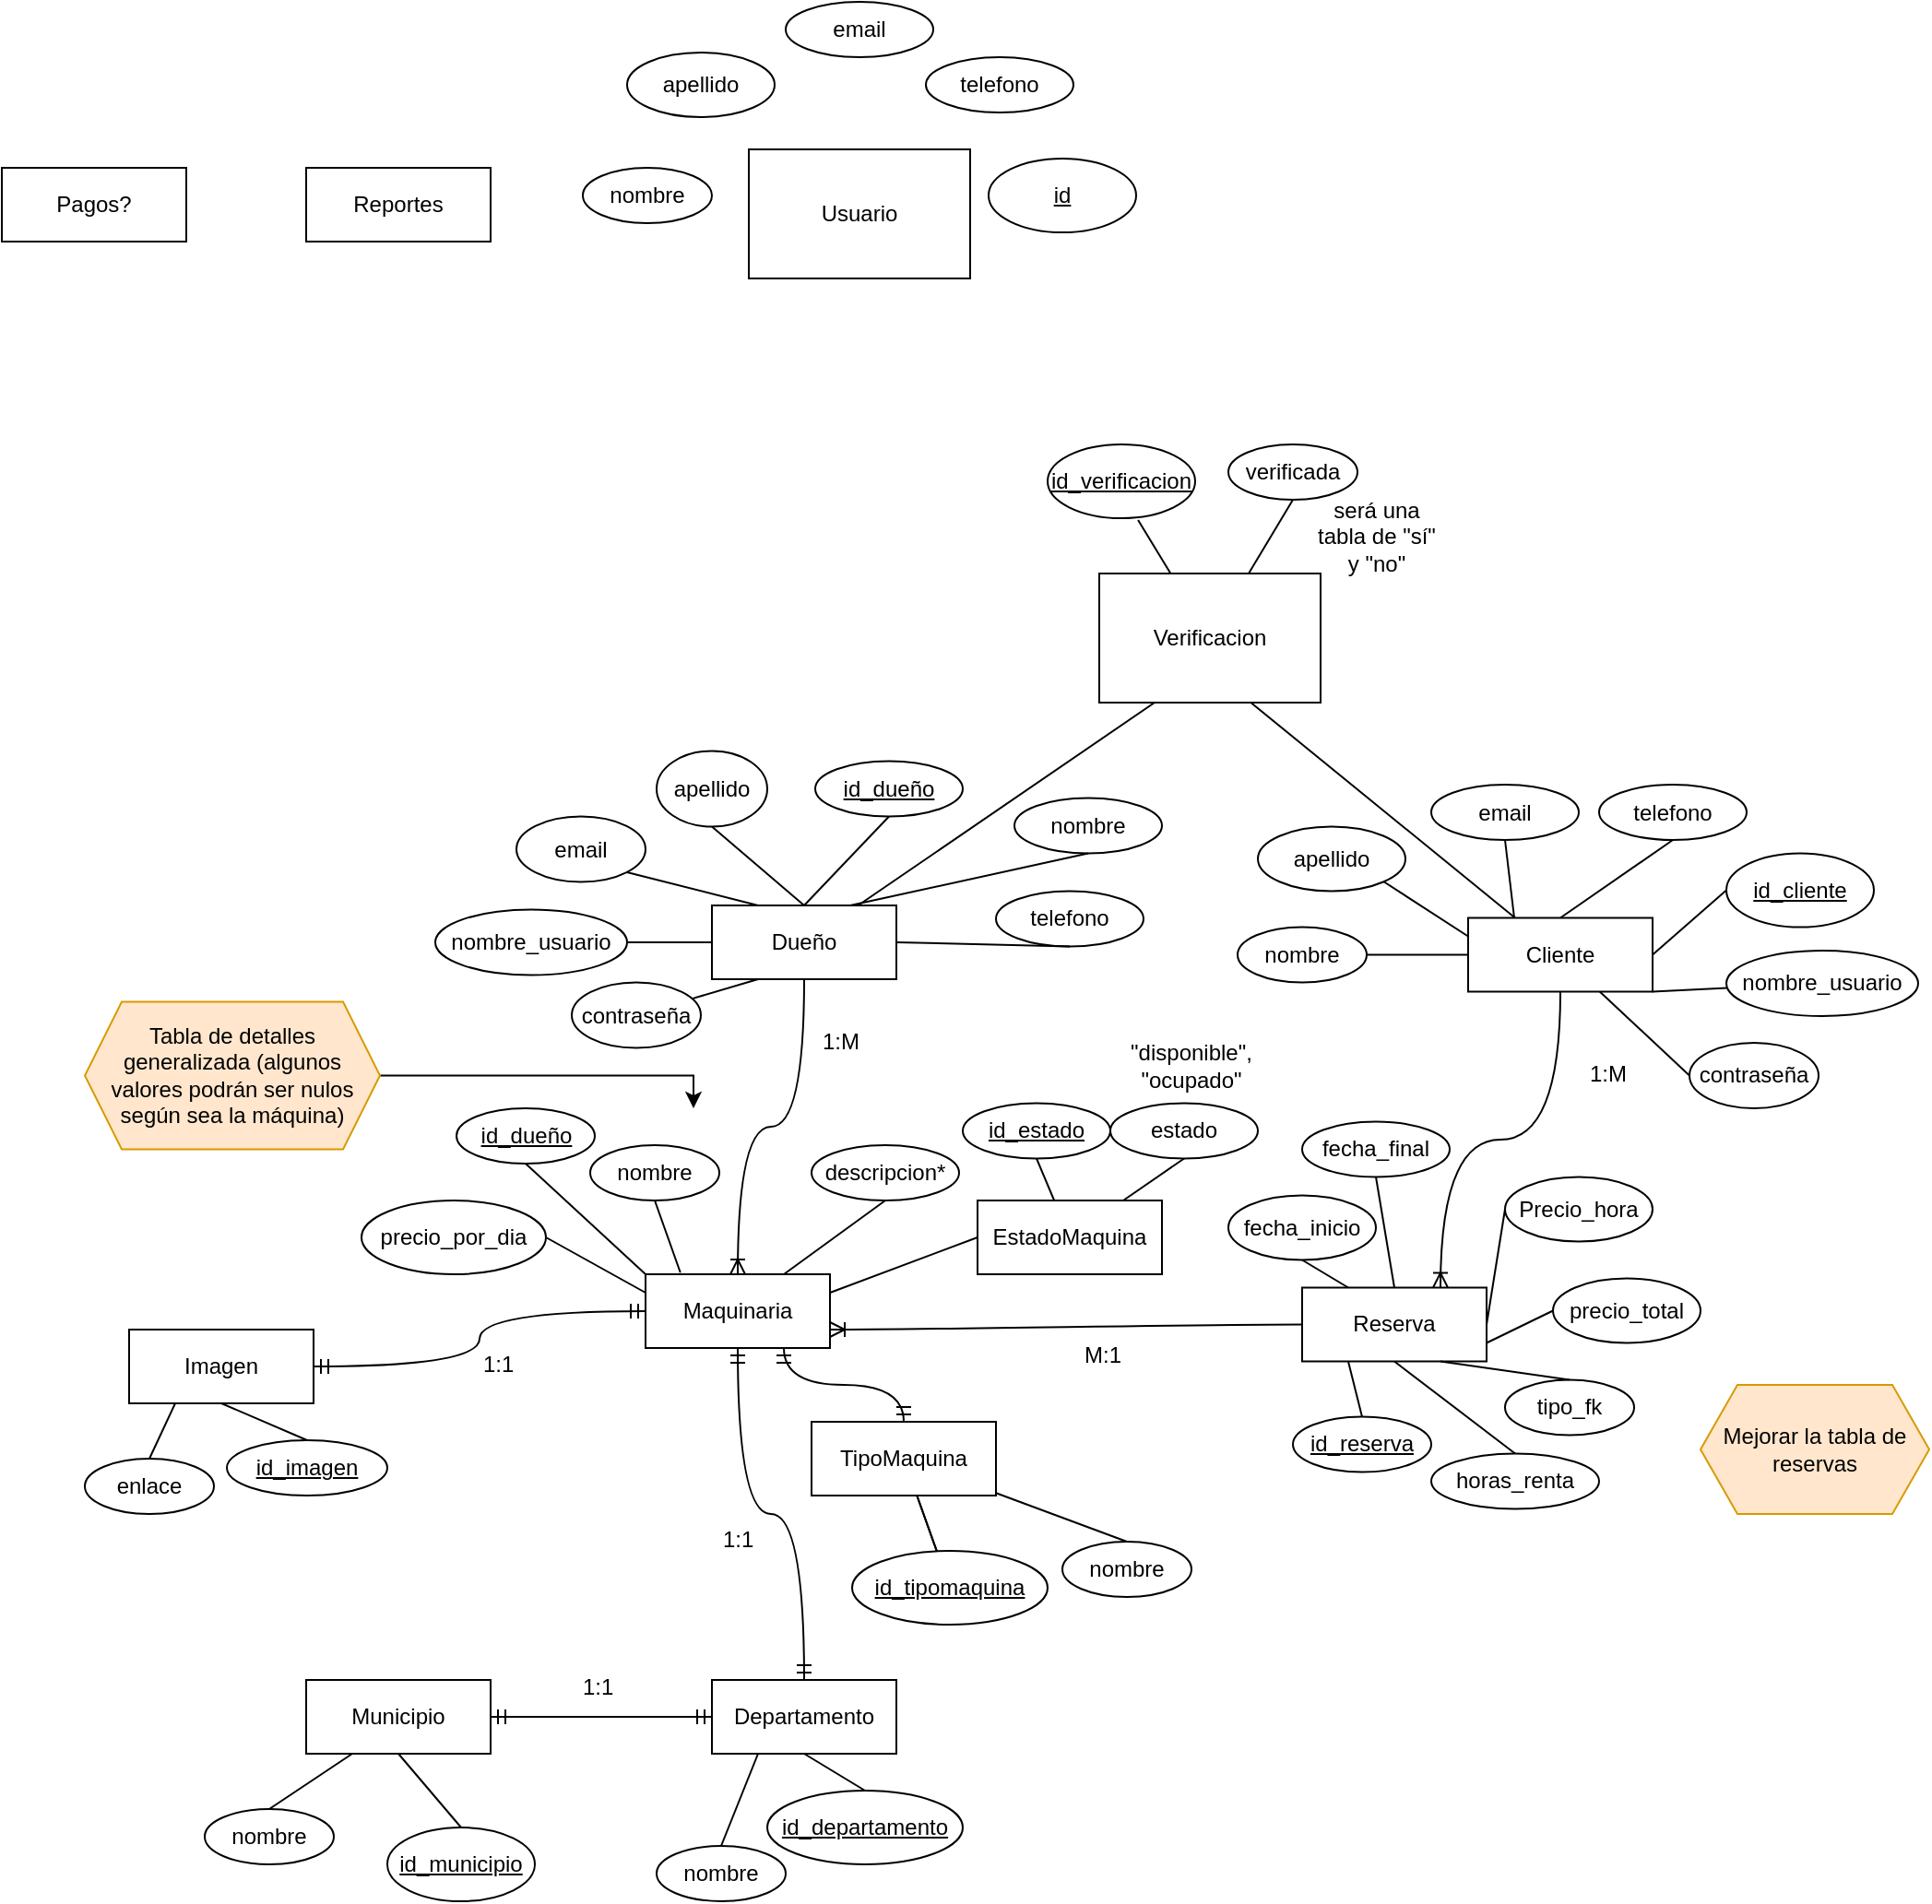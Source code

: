 <mxfile version="14.5.1" type="device"><diagram id="TLY-xDDZNkO-A6Siz6w1" name="Page-1"><mxGraphModel dx="1679" dy="494" grid="1" gridSize="10" guides="1" tooltips="1" connect="1" arrows="1" fold="1" page="1" pageScale="1" pageWidth="827" pageHeight="1169" math="0" shadow="0"><root><mxCell id="0"/><mxCell id="1" parent="0"/><mxCell id="M6eeMLRFJ5mgopdlbztT-14" style="edgeStyle=none;rounded=0;orthogonalLoop=1;jettySize=auto;html=1;entryX=0.25;entryY=1;entryDx=0;entryDy=0;endArrow=none;endFill=0;" edge="1" parent="1" source="Wxj4HSL2rBigDeLne3rB-1" target="M6eeMLRFJ5mgopdlbztT-13"><mxGeometry relative="1" as="geometry"/></mxCell><mxCell id="M6eeMLRFJ5mgopdlbztT-23" style="edgeStyle=none;rounded=0;orthogonalLoop=1;jettySize=auto;html=1;entryX=1;entryY=0.5;entryDx=0;entryDy=0;endArrow=none;endFill=0;" edge="1" parent="1" source="Wxj4HSL2rBigDeLne3rB-1" target="M6eeMLRFJ5mgopdlbztT-21"><mxGeometry relative="1" as="geometry"/></mxCell><mxCell id="Wxj4HSL2rBigDeLne3rB-1" value="Dueño" style="whiteSpace=wrap;html=1;align=center;" parent="1" vertex="1"><mxGeometry x="-120" y="590" width="100" height="40" as="geometry"/></mxCell><mxCell id="M6eeMLRFJ5mgopdlbztT-15" style="edgeStyle=none;rounded=0;orthogonalLoop=1;jettySize=auto;html=1;entryX=0.675;entryY=0.986;entryDx=0;entryDy=0;entryPerimeter=0;endArrow=none;endFill=0;" edge="1" parent="1" source="Wxj4HSL2rBigDeLne3rB-2" target="M6eeMLRFJ5mgopdlbztT-13"><mxGeometry relative="1" as="geometry"/></mxCell><mxCell id="M6eeMLRFJ5mgopdlbztT-28" style="edgeStyle=none;rounded=0;orthogonalLoop=1;jettySize=auto;html=1;entryX=0;entryY=0.5;entryDx=0;entryDy=0;endArrow=none;endFill=0;" edge="1" parent="1" source="Wxj4HSL2rBigDeLne3rB-2" target="M6eeMLRFJ5mgopdlbztT-26"><mxGeometry relative="1" as="geometry"/></mxCell><mxCell id="Wxj4HSL2rBigDeLne3rB-2" value="Cliente" style="whiteSpace=wrap;html=1;align=center;" parent="1" vertex="1"><mxGeometry x="290" y="596.75" width="100" height="40" as="geometry"/></mxCell><mxCell id="Wxj4HSL2rBigDeLne3rB-3" value="Maquinaria" style="whiteSpace=wrap;html=1;align=center;" parent="1" vertex="1"><mxGeometry x="-156" y="790" width="100" height="40" as="geometry"/></mxCell><mxCell id="Wxj4HSL2rBigDeLne3rB-4" value="Municipio" style="whiteSpace=wrap;html=1;align=center;" parent="1" vertex="1"><mxGeometry x="-340" y="1010" width="100" height="40" as="geometry"/></mxCell><mxCell id="Wxj4HSL2rBigDeLne3rB-5" value="Imagen" style="whiteSpace=wrap;html=1;align=center;" parent="1" vertex="1"><mxGeometry x="-436" y="820" width="100" height="40" as="geometry"/></mxCell><mxCell id="Wxj4HSL2rBigDeLne3rB-7" value="Reserva" style="whiteSpace=wrap;html=1;align=center;" parent="1" vertex="1"><mxGeometry x="200" y="797.25" width="100" height="40" as="geometry"/></mxCell><mxCell id="Wxj4HSL2rBigDeLne3rB-8" value="Reportes" style="whiteSpace=wrap;html=1;align=center;" parent="1" vertex="1"><mxGeometry x="-340" y="190" width="100" height="40" as="geometry"/></mxCell><mxCell id="Wxj4HSL2rBigDeLne3rB-10" value="id_dueño" style="ellipse;whiteSpace=wrap;html=1;align=center;fontStyle=4;" parent="1" vertex="1"><mxGeometry x="-64" y="511.75" width="80" height="30" as="geometry"/></mxCell><mxCell id="Wxj4HSL2rBigDeLne3rB-11" value="nombre" style="ellipse;whiteSpace=wrap;html=1;align=center;" parent="1" vertex="1"><mxGeometry x="44" y="531.75" width="80" height="30" as="geometry"/></mxCell><mxCell id="Wxj4HSL2rBigDeLne3rB-12" value="apellido" style="ellipse;whiteSpace=wrap;html=1;align=center;" parent="1" vertex="1"><mxGeometry x="-150" y="506.25" width="60" height="41" as="geometry"/></mxCell><mxCell id="Wxj4HSL2rBigDeLne3rB-13" value="email" style="ellipse;whiteSpace=wrap;html=1;align=center;" parent="1" vertex="1"><mxGeometry x="-226" y="541.75" width="70" height="35.5" as="geometry"/></mxCell><mxCell id="Wxj4HSL2rBigDeLne3rB-15" value="telefono" style="ellipse;whiteSpace=wrap;html=1;align=center;" parent="1" vertex="1"><mxGeometry x="34" y="582.25" width="80" height="30" as="geometry"/></mxCell><mxCell id="Wxj4HSL2rBigDeLne3rB-16" value="id_cliente" style="ellipse;whiteSpace=wrap;html=1;align=center;fontStyle=4;" parent="1" vertex="1"><mxGeometry x="430" y="561.75" width="80" height="40" as="geometry"/></mxCell><mxCell id="Wxj4HSL2rBigDeLne3rB-17" value="nombre" style="ellipse;whiteSpace=wrap;html=1;align=center;" parent="1" vertex="1"><mxGeometry x="165" y="601.75" width="70" height="30" as="geometry"/></mxCell><mxCell id="Wxj4HSL2rBigDeLne3rB-18" value="apellido" style="ellipse;whiteSpace=wrap;html=1;align=center;" parent="1" vertex="1"><mxGeometry x="176" y="547.25" width="80" height="35" as="geometry"/></mxCell><mxCell id="Wxj4HSL2rBigDeLne3rB-19" value="email" style="ellipse;whiteSpace=wrap;html=1;align=center;" parent="1" vertex="1"><mxGeometry x="270" y="524.5" width="80" height="30" as="geometry"/></mxCell><mxCell id="Wxj4HSL2rBigDeLne3rB-20" value="telefono" style="ellipse;whiteSpace=wrap;html=1;align=center;" parent="1" vertex="1"><mxGeometry x="361" y="524.5" width="80" height="30" as="geometry"/></mxCell><mxCell id="Wxj4HSL2rBigDeLne3rB-21" value="nombre" style="ellipse;whiteSpace=wrap;html=1;align=center;" parent="1" vertex="1"><mxGeometry x="-186" y="720" width="70" height="30" as="geometry"/></mxCell><mxCell id="Wxj4HSL2rBigDeLne3rB-22" value="Usuario" style="whiteSpace=wrap;html=1;align=center;" parent="1" vertex="1"><mxGeometry x="-100" y="180" width="120" height="70" as="geometry"/></mxCell><mxCell id="Wxj4HSL2rBigDeLne3rB-28" value="id_dueño" style="ellipse;whiteSpace=wrap;html=1;align=center;fontStyle=4;" parent="1" vertex="1"><mxGeometry x="-258.5" y="700" width="75" height="30" as="geometry"/></mxCell><mxCell id="Wxj4HSL2rBigDeLne3rB-29" value="nombre" style="ellipse;whiteSpace=wrap;html=1;align=center;" parent="1" vertex="1"><mxGeometry x="-190" y="190" width="70" height="30" as="geometry"/></mxCell><mxCell id="Wxj4HSL2rBigDeLne3rB-30" value="apellido" style="ellipse;whiteSpace=wrap;html=1;align=center;" parent="1" vertex="1"><mxGeometry x="-166" y="127.5" width="80" height="35" as="geometry"/></mxCell><mxCell id="Wxj4HSL2rBigDeLne3rB-31" value="email" style="ellipse;whiteSpace=wrap;html=1;align=center;" parent="1" vertex="1"><mxGeometry x="-80" y="100" width="80" height="30" as="geometry"/></mxCell><mxCell id="Wxj4HSL2rBigDeLne3rB-32" value="telefono" style="ellipse;whiteSpace=wrap;html=1;align=center;" parent="1" vertex="1"><mxGeometry x="-4" y="130" width="80" height="30" as="geometry"/></mxCell><mxCell id="Wxj4HSL2rBigDeLne3rB-33" value="id" style="ellipse;whiteSpace=wrap;html=1;align=center;fontStyle=4;" parent="1" vertex="1"><mxGeometry x="30" y="185" width="80" height="40" as="geometry"/></mxCell><mxCell id="Wxj4HSL2rBigDeLne3rB-35" value="precio_por_dia" style="ellipse;whiteSpace=wrap;html=1;align=center;" parent="1" vertex="1"><mxGeometry x="-310" y="750" width="100" height="40" as="geometry"/></mxCell><mxCell id="Wxj4HSL2rBigDeLne3rB-36" value="descripcion*" style="ellipse;whiteSpace=wrap;html=1;align=center;" parent="1" vertex="1"><mxGeometry x="-66" y="720" width="80" height="30" as="geometry"/></mxCell><mxCell id="Wxj4HSL2rBigDeLne3rB-39" value="nombre" style="ellipse;whiteSpace=wrap;html=1;align=center;" parent="1" vertex="1"><mxGeometry x="-395" y="1080" width="70" height="30" as="geometry"/></mxCell><mxCell id="Wxj4HSL2rBigDeLne3rB-40" value="id_municipio" style="ellipse;whiteSpace=wrap;html=1;align=center;fontStyle=4;" parent="1" vertex="1"><mxGeometry x="-296" y="1090" width="80" height="40" as="geometry"/></mxCell><mxCell id="Wxj4HSL2rBigDeLne3rB-41" value="Departamento" style="whiteSpace=wrap;html=1;align=center;" parent="1" vertex="1"><mxGeometry x="-120" y="1010" width="100" height="40" as="geometry"/></mxCell><mxCell id="Wxj4HSL2rBigDeLne3rB-42" value="nombre" style="ellipse;whiteSpace=wrap;html=1;align=center;" parent="1" vertex="1"><mxGeometry x="-150" y="1100" width="70" height="30" as="geometry"/></mxCell><mxCell id="Wxj4HSL2rBigDeLne3rB-43" value="id_departamento" style="ellipse;whiteSpace=wrap;html=1;align=center;fontStyle=4;" parent="1" vertex="1"><mxGeometry x="-90" y="1070" width="106" height="40" as="geometry"/></mxCell><mxCell id="Wxj4HSL2rBigDeLne3rB-44" value="horas_renta" style="ellipse;whiteSpace=wrap;html=1;align=center;" parent="1" vertex="1"><mxGeometry x="270" y="887.25" width="91" height="30" as="geometry"/></mxCell><mxCell id="Wxj4HSL2rBigDeLne3rB-45" value="id_reserva" style="ellipse;whiteSpace=wrap;html=1;align=center;fontStyle=4;" parent="1" vertex="1"><mxGeometry x="195" y="867.25" width="75" height="30" as="geometry"/></mxCell><mxCell id="Wxj4HSL2rBigDeLne3rB-46" value="fecha_inicio" style="ellipse;whiteSpace=wrap;html=1;align=center;" parent="1" vertex="1"><mxGeometry x="160" y="747.25" width="80" height="35" as="geometry"/></mxCell><mxCell id="Wxj4HSL2rBigDeLne3rB-47" value="fecha_final" style="ellipse;whiteSpace=wrap;html=1;align=center;" parent="1" vertex="1"><mxGeometry x="200" y="707.25" width="80" height="30" as="geometry"/></mxCell><mxCell id="Wxj4HSL2rBigDeLne3rB-48" value="Precio_hora" style="ellipse;whiteSpace=wrap;html=1;align=center;" parent="1" vertex="1"><mxGeometry x="310" y="737.25" width="80" height="35" as="geometry"/></mxCell><mxCell id="Wxj4HSL2rBigDeLne3rB-49" value="tipo_fk" style="ellipse;whiteSpace=wrap;html=1;align=center;" parent="1" vertex="1"><mxGeometry x="310" y="847.25" width="70" height="30" as="geometry"/></mxCell><mxCell id="Wxj4HSL2rBigDeLne3rB-50" style="edgeStyle=orthogonalEdgeStyle;rounded=0;orthogonalLoop=1;jettySize=auto;html=1;exitX=0.5;exitY=1;exitDx=0;exitDy=0;" parent="1" source="Wxj4HSL2rBigDeLne3rB-48" target="Wxj4HSL2rBigDeLne3rB-48" edge="1"><mxGeometry relative="1" as="geometry"/></mxCell><mxCell id="Wxj4HSL2rBigDeLne3rB-51" value="precio_total" style="ellipse;whiteSpace=wrap;html=1;align=center;" parent="1" vertex="1"><mxGeometry x="336" y="792.25" width="80" height="35" as="geometry"/></mxCell><mxCell id="Wxj4HSL2rBigDeLne3rB-52" value="enlace" style="ellipse;whiteSpace=wrap;html=1;align=center;" parent="1" vertex="1"><mxGeometry x="-460" y="890" width="70" height="30" as="geometry"/></mxCell><mxCell id="Wxj4HSL2rBigDeLne3rB-53" value="id_imagen" style="ellipse;whiteSpace=wrap;html=1;align=center;fontStyle=4;" parent="1" vertex="1"><mxGeometry x="-383" y="880" width="87" height="30" as="geometry"/></mxCell><mxCell id="Wxj4HSL2rBigDeLne3rB-56" value="" style="endArrow=none;html=1;rounded=0;exitX=0.5;exitY=1;exitDx=0;exitDy=0;entryX=0.5;entryY=0;entryDx=0;entryDy=0;" parent="1" source="Wxj4HSL2rBigDeLne3rB-10" target="Wxj4HSL2rBigDeLne3rB-1" edge="1"><mxGeometry relative="1" as="geometry"><mxPoint x="-170" y="680" as="sourcePoint"/><mxPoint x="-10" y="680" as="targetPoint"/></mxGeometry></mxCell><mxCell id="Wxj4HSL2rBigDeLne3rB-57" value="" style="endArrow=none;html=1;rounded=0;exitX=0.5;exitY=1;exitDx=0;exitDy=0;entryX=0.75;entryY=0;entryDx=0;entryDy=0;" parent="1" source="Wxj4HSL2rBigDeLne3rB-11" target="Wxj4HSL2rBigDeLne3rB-1" edge="1"><mxGeometry relative="1" as="geometry"><mxPoint x="-170" y="630" as="sourcePoint"/><mxPoint x="-120" y="595" as="targetPoint"/></mxGeometry></mxCell><mxCell id="Wxj4HSL2rBigDeLne3rB-58" value="" style="endArrow=none;html=1;rounded=0;exitX=0.5;exitY=1;exitDx=0;exitDy=0;entryX=0.5;entryY=0;entryDx=0;entryDy=0;" parent="1" source="Wxj4HSL2rBigDeLne3rB-12" target="Wxj4HSL2rBigDeLne3rB-1" edge="1"><mxGeometry relative="1" as="geometry"><mxPoint x="-171.187" y="624.595" as="sourcePoint"/><mxPoint x="-110" y="620" as="targetPoint"/></mxGeometry></mxCell><mxCell id="Wxj4HSL2rBigDeLne3rB-59" value="" style="endArrow=none;html=1;rounded=0;exitX=1;exitY=1;exitDx=0;exitDy=0;entryX=0.25;entryY=0;entryDx=0;entryDy=0;" parent="1" source="Wxj4HSL2rBigDeLne3rB-13" target="Wxj4HSL2rBigDeLne3rB-1" edge="1"><mxGeometry relative="1" as="geometry"><mxPoint x="-125.0" y="553.63" as="sourcePoint"/><mxPoint x="-75" y="571.38" as="targetPoint"/></mxGeometry></mxCell><mxCell id="Wxj4HSL2rBigDeLne3rB-60" value="" style="endArrow=none;html=1;rounded=0;exitX=0.5;exitY=1;exitDx=0;exitDy=0;entryX=1;entryY=0.5;entryDx=0;entryDy=0;" parent="1" source="Wxj4HSL2rBigDeLne3rB-15" target="Wxj4HSL2rBigDeLne3rB-1" edge="1"><mxGeometry relative="1" as="geometry"><mxPoint x="-74.997" y="549.503" as="sourcePoint"/><mxPoint x="-30.32" y="585" as="targetPoint"/></mxGeometry></mxCell><mxCell id="Wxj4HSL2rBigDeLne3rB-61" value="" style="endArrow=none;html=1;rounded=0;exitX=0;exitY=0;exitDx=0;exitDy=0;entryX=0.5;entryY=1;entryDx=0;entryDy=0;" parent="1" source="Wxj4HSL2rBigDeLne3rB-3" target="Wxj4HSL2rBigDeLne3rB-28" edge="1"><mxGeometry relative="1" as="geometry"><mxPoint x="-156" y="680" as="sourcePoint"/><mxPoint x="-106" y="635" as="targetPoint"/></mxGeometry></mxCell><mxCell id="Wxj4HSL2rBigDeLne3rB-62" value="" style="endArrow=none;html=1;rounded=0;entryX=0.5;entryY=1;entryDx=0;entryDy=0;exitX=0.189;exitY=-0.022;exitDx=0;exitDy=0;exitPerimeter=0;" parent="1" source="Wxj4HSL2rBigDeLne3rB-3" target="Wxj4HSL2rBigDeLne3rB-21" edge="1"><mxGeometry relative="1" as="geometry"><mxPoint x="-146" y="820" as="sourcePoint"/><mxPoint x="-198.5" y="815" as="targetPoint"/></mxGeometry></mxCell><mxCell id="Wxj4HSL2rBigDeLne3rB-63" value="" style="endArrow=none;html=1;rounded=0;entryX=1;entryY=0.5;entryDx=0;entryDy=0;exitX=0;exitY=0.25;exitDx=0;exitDy=0;" parent="1" source="Wxj4HSL2rBigDeLne3rB-3" target="Wxj4HSL2rBigDeLne3rB-35" edge="1"><mxGeometry relative="1" as="geometry"><mxPoint x="-121" y="785" as="sourcePoint"/><mxPoint x="-150.984" y="770.491" as="targetPoint"/></mxGeometry></mxCell><mxCell id="Wxj4HSL2rBigDeLne3rB-64" value="" style="endArrow=none;html=1;rounded=0;entryX=0.5;entryY=1;entryDx=0;entryDy=0;exitX=0.75;exitY=0;exitDx=0;exitDy=0;" parent="1" source="Wxj4HSL2rBigDeLne3rB-3" target="Wxj4HSL2rBigDeLne3rB-36" edge="1"><mxGeometry relative="1" as="geometry"><mxPoint x="-121" y="800" as="sourcePoint"/><mxPoint x="-111" y="755" as="targetPoint"/></mxGeometry></mxCell><mxCell id="Wxj4HSL2rBigDeLne3rB-65" value="" style="endArrow=none;html=1;rounded=0;entryX=0;entryY=0.5;entryDx=0;entryDy=0;exitX=1;exitY=0.25;exitDx=0;exitDy=0;" parent="1" source="Wxj4HSL2rBigDeLne3rB-3" target="M6eeMLRFJ5mgopdlbztT-29" edge="1"><mxGeometry relative="1" as="geometry"><mxPoint x="-121" y="800" as="sourcePoint"/><mxPoint x="-15.749" y="780.607" as="targetPoint"/></mxGeometry></mxCell><mxCell id="Wxj4HSL2rBigDeLne3rB-68" value="" style="edgeStyle=orthogonalEdgeStyle;fontSize=12;html=1;endArrow=ERoneToMany;rounded=0;exitX=0.5;exitY=1;exitDx=0;exitDy=0;curved=1;entryX=0.5;entryY=0;entryDx=0;entryDy=0;" parent="1" source="Wxj4HSL2rBigDeLne3rB-1" target="Wxj4HSL2rBigDeLne3rB-3" edge="1"><mxGeometry width="100" height="100" relative="1" as="geometry"><mxPoint x="-40" y="760" as="sourcePoint"/><mxPoint x="60" y="660" as="targetPoint"/></mxGeometry></mxCell><mxCell id="Wxj4HSL2rBigDeLne3rB-69" value="" style="endArrow=none;html=1;rounded=0;exitX=1;exitY=0.5;exitDx=0;exitDy=0;entryX=0;entryY=0.5;entryDx=0;entryDy=0;" parent="1" source="Wxj4HSL2rBigDeLne3rB-2" target="Wxj4HSL2rBigDeLne3rB-16" edge="1"><mxGeometry relative="1" as="geometry"><mxPoint x="406" y="677.25" as="sourcePoint"/><mxPoint x="456" y="632.25" as="targetPoint"/></mxGeometry></mxCell><mxCell id="Wxj4HSL2rBigDeLne3rB-70" value="" style="endArrow=none;html=1;rounded=0;exitX=1;exitY=0.5;exitDx=0;exitDy=0;entryX=0;entryY=0.5;entryDx=0;entryDy=0;" parent="1" source="Wxj4HSL2rBigDeLne3rB-17" target="Wxj4HSL2rBigDeLne3rB-2" edge="1"><mxGeometry relative="1" as="geometry"><mxPoint x="130" y="556.75" as="sourcePoint"/><mxPoint x="180" y="511.75" as="targetPoint"/></mxGeometry></mxCell><mxCell id="Wxj4HSL2rBigDeLne3rB-71" value="" style="endArrow=none;html=1;rounded=0;exitX=1;exitY=1;exitDx=0;exitDy=0;entryX=0;entryY=0.25;entryDx=0;entryDy=0;" parent="1" source="Wxj4HSL2rBigDeLne3rB-18" target="Wxj4HSL2rBigDeLne3rB-2" edge="1"><mxGeometry relative="1" as="geometry"><mxPoint x="245" y="626.75" as="sourcePoint"/><mxPoint x="300" y="626.75" as="targetPoint"/></mxGeometry></mxCell><mxCell id="Wxj4HSL2rBigDeLne3rB-72" value="" style="endArrow=none;html=1;rounded=0;exitX=0.25;exitY=0;exitDx=0;exitDy=0;entryX=0.5;entryY=1;entryDx=0;entryDy=0;" parent="1" source="Wxj4HSL2rBigDeLne3rB-2" target="Wxj4HSL2rBigDeLne3rB-19" edge="1"><mxGeometry relative="1" as="geometry"><mxPoint x="268.966" y="586.819" as="sourcePoint"/><mxPoint x="300" y="616.75" as="targetPoint"/></mxGeometry></mxCell><mxCell id="Wxj4HSL2rBigDeLne3rB-73" value="" style="endArrow=none;html=1;rounded=0;exitX=0.5;exitY=0;exitDx=0;exitDy=0;entryX=0.5;entryY=1;entryDx=0;entryDy=0;" parent="1" source="Wxj4HSL2rBigDeLne3rB-2" target="Wxj4HSL2rBigDeLne3rB-20" edge="1"><mxGeometry relative="1" as="geometry"><mxPoint x="325" y="606.75" as="sourcePoint"/><mxPoint x="306" y="564.5" as="targetPoint"/></mxGeometry></mxCell><mxCell id="Wxj4HSL2rBigDeLne3rB-74" value="" style="endArrow=none;html=1;rounded=0;exitX=0.5;exitY=1;exitDx=0;exitDy=0;entryX=0.25;entryY=0;entryDx=0;entryDy=0;" parent="1" source="Wxj4HSL2rBigDeLne3rB-46" target="Wxj4HSL2rBigDeLne3rB-7" edge="1"><mxGeometry relative="1" as="geometry"><mxPoint x="420" y="606.75" as="sourcePoint"/><mxPoint x="446" y="572.25" as="targetPoint"/></mxGeometry></mxCell><mxCell id="Wxj4HSL2rBigDeLne3rB-75" value="" style="endArrow=none;html=1;rounded=0;exitX=0.5;exitY=1;exitDx=0;exitDy=0;entryX=0.5;entryY=0;entryDx=0;entryDy=0;" parent="1" source="Wxj4HSL2rBigDeLne3rB-47" target="Wxj4HSL2rBigDeLne3rB-7" edge="1"><mxGeometry relative="1" as="geometry"><mxPoint x="210" y="752.25" as="sourcePoint"/><mxPoint x="235" y="807.25" as="targetPoint"/></mxGeometry></mxCell><mxCell id="Wxj4HSL2rBigDeLne3rB-76" value="" style="endArrow=none;html=1;rounded=0;exitX=1;exitY=0.5;exitDx=0;exitDy=0;entryX=0;entryY=0.5;entryDx=0;entryDy=0;" parent="1" source="Wxj4HSL2rBigDeLne3rB-7" target="Wxj4HSL2rBigDeLne3rB-48" edge="1"><mxGeometry relative="1" as="geometry"><mxPoint x="340" y="767.25" as="sourcePoint"/><mxPoint x="285" y="807.25" as="targetPoint"/></mxGeometry></mxCell><mxCell id="Wxj4HSL2rBigDeLne3rB-77" value="" style="endArrow=none;html=1;rounded=0;exitX=1;exitY=0.75;exitDx=0;exitDy=0;entryX=0;entryY=0.5;entryDx=0;entryDy=0;" parent="1" source="Wxj4HSL2rBigDeLne3rB-7" target="Wxj4HSL2rBigDeLne3rB-51" edge="1"><mxGeometry relative="1" as="geometry"><mxPoint x="310" y="827.25" as="sourcePoint"/><mxPoint x="347" y="809.75" as="targetPoint"/></mxGeometry></mxCell><mxCell id="Wxj4HSL2rBigDeLne3rB-79" value="" style="endArrow=none;html=1;rounded=0;exitX=0.75;exitY=1;exitDx=0;exitDy=0;entryX=0.5;entryY=0;entryDx=0;entryDy=0;" parent="1" source="Wxj4HSL2rBigDeLne3rB-7" target="Wxj4HSL2rBigDeLne3rB-49" edge="1"><mxGeometry relative="1" as="geometry"><mxPoint x="310" y="837.25" as="sourcePoint"/><mxPoint x="330" y="854.75" as="targetPoint"/></mxGeometry></mxCell><mxCell id="Wxj4HSL2rBigDeLne3rB-80" value="" style="endArrow=none;html=1;rounded=0;exitX=0.5;exitY=1;exitDx=0;exitDy=0;entryX=0.5;entryY=0;entryDx=0;entryDy=0;" parent="1" source="Wxj4HSL2rBigDeLne3rB-7" target="Wxj4HSL2rBigDeLne3rB-44" edge="1"><mxGeometry relative="1" as="geometry"><mxPoint x="285" y="847.25" as="sourcePoint"/><mxPoint x="319" y="867.25" as="targetPoint"/></mxGeometry></mxCell><mxCell id="Wxj4HSL2rBigDeLne3rB-81" value="" style="endArrow=none;html=1;rounded=0;exitX=0.25;exitY=1;exitDx=0;exitDy=0;entryX=0.5;entryY=0;entryDx=0;entryDy=0;" parent="1" source="Wxj4HSL2rBigDeLne3rB-7" target="Wxj4HSL2rBigDeLne3rB-45" edge="1"><mxGeometry relative="1" as="geometry"><mxPoint x="260" y="847.25" as="sourcePoint"/><mxPoint x="287.5" y="907.25" as="targetPoint"/></mxGeometry></mxCell><mxCell id="Wxj4HSL2rBigDeLne3rB-83" value="" style="edgeStyle=orthogonalEdgeStyle;fontSize=12;html=1;endArrow=ERoneToMany;rounded=0;exitX=0.5;exitY=1;exitDx=0;exitDy=0;curved=1;entryX=0.75;entryY=0;entryDx=0;entryDy=0;" parent="1" source="Wxj4HSL2rBigDeLne3rB-2" target="Wxj4HSL2rBigDeLne3rB-7" edge="1"><mxGeometry width="100" height="100" relative="1" as="geometry"><mxPoint x="-194" y="837.25" as="sourcePoint"/><mxPoint x="-154" y="647.25" as="targetPoint"/></mxGeometry></mxCell><mxCell id="Wxj4HSL2rBigDeLne3rB-85" value="" style="endArrow=none;html=1;rounded=0;entryX=0.5;entryY=0;entryDx=0;entryDy=0;exitX=0.25;exitY=1;exitDx=0;exitDy=0;" parent="1" source="Wxj4HSL2rBigDeLne3rB-4" target="Wxj4HSL2rBigDeLne3rB-39" edge="1"><mxGeometry relative="1" as="geometry"><mxPoint x="-174" y="1100" as="sourcePoint"/><mxPoint x="-220" y="1065" as="targetPoint"/></mxGeometry></mxCell><mxCell id="Wxj4HSL2rBigDeLne3rB-86" value="" style="endArrow=none;html=1;rounded=0;entryX=0.5;entryY=0;entryDx=0;entryDy=0;exitX=0.5;exitY=1;exitDx=0;exitDy=0;" parent="1" source="Wxj4HSL2rBigDeLne3rB-4" target="Wxj4HSL2rBigDeLne3rB-40" edge="1"><mxGeometry relative="1" as="geometry"><mxPoint x="-310" y="1035" as="sourcePoint"/><mxPoint x="-335" y="1090" as="targetPoint"/></mxGeometry></mxCell><mxCell id="Wxj4HSL2rBigDeLne3rB-87" value="" style="endArrow=none;html=1;rounded=0;entryX=0.5;entryY=0;entryDx=0;entryDy=0;exitX=0.25;exitY=1;exitDx=0;exitDy=0;" parent="1" source="Wxj4HSL2rBigDeLne3rB-41" target="Wxj4HSL2rBigDeLne3rB-42" edge="1"><mxGeometry relative="1" as="geometry"><mxPoint x="-285" y="1055" as="sourcePoint"/><mxPoint x="-335" y="1090" as="targetPoint"/></mxGeometry></mxCell><mxCell id="Wxj4HSL2rBigDeLne3rB-88" value="" style="endArrow=none;html=1;rounded=0;entryX=0.5;entryY=1;entryDx=0;entryDy=0;exitX=0.5;exitY=0;exitDx=0;exitDy=0;" parent="1" source="Wxj4HSL2rBigDeLne3rB-43" target="Wxj4HSL2rBigDeLne3rB-41" edge="1"><mxGeometry relative="1" as="geometry"><mxPoint x="-85" y="1060" as="sourcePoint"/><mxPoint x="-105" y="1110" as="targetPoint"/></mxGeometry></mxCell><mxCell id="Wxj4HSL2rBigDeLne3rB-89" value="" style="edgeStyle=orthogonalEdgeStyle;fontSize=12;html=1;endArrow=ERmandOne;startArrow=ERmandOne;rounded=0;curved=1;exitX=1;exitY=0.5;exitDx=0;exitDy=0;entryX=0;entryY=0.5;entryDx=0;entryDy=0;" parent="1" source="Wxj4HSL2rBigDeLne3rB-4" target="Wxj4HSL2rBigDeLne3rB-41" edge="1"><mxGeometry width="100" height="100" relative="1" as="geometry"><mxPoint x="-270" y="1020" as="sourcePoint"/><mxPoint x="-170" y="920" as="targetPoint"/></mxGeometry></mxCell><mxCell id="Wxj4HSL2rBigDeLne3rB-90" value="" style="edgeStyle=orthogonalEdgeStyle;fontSize=12;html=1;endArrow=ERmandOne;startArrow=ERmandOne;rounded=0;curved=1;exitX=0.5;exitY=0;exitDx=0;exitDy=0;entryX=0.5;entryY=1;entryDx=0;entryDy=0;" parent="1" source="Wxj4HSL2rBigDeLne3rB-41" target="Wxj4HSL2rBigDeLne3rB-3" edge="1"><mxGeometry width="100" height="100" relative="1" as="geometry"><mxPoint x="-260" y="1015" as="sourcePoint"/><mxPoint x="-121" y="840" as="targetPoint"/></mxGeometry></mxCell><mxCell id="Wxj4HSL2rBigDeLne3rB-91" value="1:1" style="text;strokeColor=none;fillColor=none;spacingLeft=4;spacingRight=4;overflow=hidden;rotatable=0;points=[[0,0.5],[1,0.5]];portConstraint=eastwest;fontSize=12;" parent="1" vertex="1"><mxGeometry x="-196" y="1000" width="40" height="30" as="geometry"/></mxCell><mxCell id="Wxj4HSL2rBigDeLne3rB-92" value="1:1" style="text;strokeColor=none;fillColor=none;spacingLeft=4;spacingRight=4;overflow=hidden;rotatable=0;points=[[0,0.5],[1,0.5]];portConstraint=eastwest;fontSize=12;" parent="1" vertex="1"><mxGeometry x="-120" y="920" width="40" height="30" as="geometry"/></mxCell><mxCell id="Wxj4HSL2rBigDeLne3rB-93" value="1:M" style="text;strokeColor=none;fillColor=none;spacingLeft=4;spacingRight=4;overflow=hidden;rotatable=0;points=[[0,0.5],[1,0.5]];portConstraint=eastwest;fontSize=12;" parent="1" vertex="1"><mxGeometry x="-66" y="650" width="40" height="30" as="geometry"/></mxCell><mxCell id="Wxj4HSL2rBigDeLne3rB-94" value="1:M" style="text;strokeColor=none;fillColor=none;spacingLeft=4;spacingRight=4;overflow=hidden;rotatable=0;points=[[0,0.5],[1,0.5]];portConstraint=eastwest;fontSize=12;" parent="1" vertex="1"><mxGeometry x="350" y="667.25" width="40" height="30" as="geometry"/></mxCell><mxCell id="Wxj4HSL2rBigDeLne3rB-95" value="" style="edgeStyle=entityRelationEdgeStyle;fontSize=12;html=1;endArrow=ERoneToMany;rounded=0;curved=1;entryX=1;entryY=0.75;entryDx=0;entryDy=0;exitX=0;exitY=0.5;exitDx=0;exitDy=0;" parent="1" source="Wxj4HSL2rBigDeLne3rB-7" target="Wxj4HSL2rBigDeLne3rB-3" edge="1"><mxGeometry width="100" height="100" relative="1" as="geometry"><mxPoint x="60" y="860" as="sourcePoint"/><mxPoint x="210" y="830" as="targetPoint"/></mxGeometry></mxCell><mxCell id="Wxj4HSL2rBigDeLne3rB-96" value="M:1" style="text;strokeColor=none;fillColor=none;spacingLeft=4;spacingRight=4;overflow=hidden;rotatable=0;points=[[0,0.5],[1,0.5]];portConstraint=eastwest;fontSize=12;" parent="1" vertex="1"><mxGeometry x="76" y="820" width="40" height="30" as="geometry"/></mxCell><mxCell id="Wxj4HSL2rBigDeLne3rB-99" value="" style="endArrow=none;html=1;rounded=0;entryX=0.5;entryY=0;entryDx=0;entryDy=0;exitX=0.25;exitY=1;exitDx=0;exitDy=0;" parent="1" source="Wxj4HSL2rBigDeLne3rB-5" target="Wxj4HSL2rBigDeLne3rB-52" edge="1"><mxGeometry relative="1" as="geometry"><mxPoint x="-535" y="920" as="sourcePoint"/><mxPoint x="-555" y="970" as="targetPoint"/></mxGeometry></mxCell><mxCell id="Wxj4HSL2rBigDeLne3rB-100" value="" style="endArrow=none;html=1;rounded=0;entryX=0.5;entryY=0;entryDx=0;entryDy=0;exitX=0.5;exitY=1;exitDx=0;exitDy=0;" parent="1" source="Wxj4HSL2rBigDeLne3rB-5" target="Wxj4HSL2rBigDeLne3rB-53" edge="1"><mxGeometry relative="1" as="geometry"><mxPoint x="-401" y="870" as="sourcePoint"/><mxPoint x="-415" y="900" as="targetPoint"/></mxGeometry></mxCell><mxCell id="Wxj4HSL2rBigDeLne3rB-102" value="" style="edgeStyle=orthogonalEdgeStyle;fontSize=12;html=1;endArrow=ERmandOne;startArrow=ERmandOne;rounded=0;curved=1;exitX=1;exitY=0.5;exitDx=0;exitDy=0;entryX=0;entryY=0.5;entryDx=0;entryDy=0;" parent="1" source="Wxj4HSL2rBigDeLne3rB-5" target="Wxj4HSL2rBigDeLne3rB-3" edge="1"><mxGeometry width="100" height="100" relative="1" as="geometry"><mxPoint x="-60" y="1020" as="sourcePoint"/><mxPoint x="-96" y="840" as="targetPoint"/></mxGeometry></mxCell><mxCell id="Wxj4HSL2rBigDeLne3rB-103" value="1:1" style="text;strokeColor=none;fillColor=none;spacingLeft=4;spacingRight=4;overflow=hidden;rotatable=0;points=[[0,0.5],[1,0.5]];portConstraint=eastwest;fontSize=12;" parent="1" vertex="1"><mxGeometry x="-250" y="825" width="40" height="30" as="geometry"/></mxCell><mxCell id="sy-8Y4NRhQEU2zI17CSj-9" style="edgeStyle=orthogonalEdgeStyle;rounded=0;orthogonalLoop=1;jettySize=auto;html=1;" parent="1" source="sy-8Y4NRhQEU2zI17CSj-8" edge="1"><mxGeometry relative="1" as="geometry"><mxPoint x="-130" y="700" as="targetPoint"/><Array as="points"><mxPoint x="-130" y="682"/></Array></mxGeometry></mxCell><mxCell id="sy-8Y4NRhQEU2zI17CSj-8" value="Tabla de detalles generalizada (algunos valores podrán ser nulos según sea la máquina)" style="shape=hexagon;perimeter=hexagonPerimeter2;whiteSpace=wrap;html=1;fixedSize=1;fillColor=#ffe6cc;strokeColor=#d79b00;" parent="1" vertex="1"><mxGeometry x="-460" y="642.25" width="160" height="80" as="geometry"/></mxCell><mxCell id="M6eeMLRFJ5mgopdlbztT-7" value="" style="rounded=0;orthogonalLoop=1;jettySize=auto;html=1;endArrow=none;endFill=0;" edge="1" parent="1" source="M6eeMLRFJ5mgopdlbztT-1" target="M6eeMLRFJ5mgopdlbztT-4"><mxGeometry relative="1" as="geometry"/></mxCell><mxCell id="M6eeMLRFJ5mgopdlbztT-8" value="" style="edgeStyle=none;rounded=0;orthogonalLoop=1;jettySize=auto;html=1;endArrow=none;endFill=0;" edge="1" parent="1" source="M6eeMLRFJ5mgopdlbztT-1" target="M6eeMLRFJ5mgopdlbztT-4"><mxGeometry relative="1" as="geometry"/></mxCell><mxCell id="M6eeMLRFJ5mgopdlbztT-10" style="edgeStyle=none;rounded=0;orthogonalLoop=1;jettySize=auto;html=1;entryX=0.5;entryY=0;entryDx=0;entryDy=0;endArrow=none;endFill=0;" edge="1" parent="1" source="M6eeMLRFJ5mgopdlbztT-1" target="M6eeMLRFJ5mgopdlbztT-5"><mxGeometry relative="1" as="geometry"/></mxCell><mxCell id="M6eeMLRFJ5mgopdlbztT-1" value="TipoMaquina" style="whiteSpace=wrap;html=1;align=center;" vertex="1" parent="1"><mxGeometry x="-66" y="870" width="100" height="40" as="geometry"/></mxCell><mxCell id="M6eeMLRFJ5mgopdlbztT-3" value="" style="edgeStyle=orthogonalEdgeStyle;fontSize=12;html=1;endArrow=ERmandOne;startArrow=ERmandOne;rounded=0;curved=1;exitX=0.5;exitY=0;exitDx=0;exitDy=0;entryX=0.75;entryY=1;entryDx=0;entryDy=0;" edge="1" parent="1" source="M6eeMLRFJ5mgopdlbztT-1" target="Wxj4HSL2rBigDeLne3rB-3"><mxGeometry width="100" height="100" relative="1" as="geometry"><mxPoint x="-60" y="1020" as="sourcePoint"/><mxPoint x="-96" y="840" as="targetPoint"/></mxGeometry></mxCell><mxCell id="M6eeMLRFJ5mgopdlbztT-4" value="id_tipomaquina" style="ellipse;whiteSpace=wrap;html=1;align=center;fontStyle=4" vertex="1" parent="1"><mxGeometry x="-44" y="940" width="106" height="40" as="geometry"/></mxCell><mxCell id="M6eeMLRFJ5mgopdlbztT-5" value="nombre" style="ellipse;whiteSpace=wrap;html=1;align=center;" vertex="1" parent="1"><mxGeometry x="70" y="935" width="70" height="30" as="geometry"/></mxCell><mxCell id="M6eeMLRFJ5mgopdlbztT-18" style="edgeStyle=none;rounded=0;orthogonalLoop=1;jettySize=auto;html=1;entryX=0.613;entryY=1.025;entryDx=0;entryDy=0;entryPerimeter=0;endArrow=none;endFill=0;" edge="1" parent="1" source="M6eeMLRFJ5mgopdlbztT-13" target="M6eeMLRFJ5mgopdlbztT-16"><mxGeometry relative="1" as="geometry"/></mxCell><mxCell id="M6eeMLRFJ5mgopdlbztT-19" style="edgeStyle=none;rounded=0;orthogonalLoop=1;jettySize=auto;html=1;entryX=0.5;entryY=1;entryDx=0;entryDy=0;endArrow=none;endFill=0;" edge="1" parent="1" source="M6eeMLRFJ5mgopdlbztT-13" target="M6eeMLRFJ5mgopdlbztT-17"><mxGeometry relative="1" as="geometry"/></mxCell><mxCell id="M6eeMLRFJ5mgopdlbztT-13" value="Verificacion" style="whiteSpace=wrap;html=1;align=center;" vertex="1" parent="1"><mxGeometry x="90" y="410" width="120" height="70" as="geometry"/></mxCell><mxCell id="M6eeMLRFJ5mgopdlbztT-16" value="id_verificacion" style="ellipse;whiteSpace=wrap;html=1;align=center;fontStyle=4;" vertex="1" parent="1"><mxGeometry x="62" y="340" width="80" height="40" as="geometry"/></mxCell><mxCell id="M6eeMLRFJ5mgopdlbztT-17" value="verificada" style="ellipse;whiteSpace=wrap;html=1;align=center;" vertex="1" parent="1"><mxGeometry x="160" y="340" width="70" height="30" as="geometry"/></mxCell><mxCell id="M6eeMLRFJ5mgopdlbztT-20" value="será una tabla de &quot;sí&quot; y &quot;no&quot;" style="text;html=1;strokeColor=none;fillColor=none;align=center;verticalAlign=middle;whiteSpace=wrap;rounded=0;" vertex="1" parent="1"><mxGeometry x="202.5" y="390" width="75" as="geometry"/></mxCell><mxCell id="M6eeMLRFJ5mgopdlbztT-21" value="nombre_usuario" style="ellipse;whiteSpace=wrap;html=1;align=center;" vertex="1" parent="1"><mxGeometry x="-270" y="592.25" width="104" height="35.5" as="geometry"/></mxCell><mxCell id="M6eeMLRFJ5mgopdlbztT-24" style="edgeStyle=none;rounded=0;orthogonalLoop=1;jettySize=auto;html=1;entryX=0.25;entryY=1;entryDx=0;entryDy=0;endArrow=none;endFill=0;" edge="1" parent="1" source="M6eeMLRFJ5mgopdlbztT-22" target="Wxj4HSL2rBigDeLne3rB-1"><mxGeometry relative="1" as="geometry"/></mxCell><mxCell id="M6eeMLRFJ5mgopdlbztT-22" value="contraseña" style="ellipse;whiteSpace=wrap;html=1;align=center;" vertex="1" parent="1"><mxGeometry x="-196" y="631.75" width="70" height="35.5" as="geometry"/></mxCell><mxCell id="M6eeMLRFJ5mgopdlbztT-27" style="edgeStyle=none;rounded=0;orthogonalLoop=1;jettySize=auto;html=1;entryX=1;entryY=1;entryDx=0;entryDy=0;endArrow=none;endFill=0;" edge="1" parent="1" source="M6eeMLRFJ5mgopdlbztT-25" target="Wxj4HSL2rBigDeLne3rB-2"><mxGeometry relative="1" as="geometry"/></mxCell><mxCell id="M6eeMLRFJ5mgopdlbztT-25" value="nombre_usuario" style="ellipse;whiteSpace=wrap;html=1;align=center;" vertex="1" parent="1"><mxGeometry x="430" y="614.5" width="104" height="35.5" as="geometry"/></mxCell><mxCell id="M6eeMLRFJ5mgopdlbztT-26" value="contraseña" style="ellipse;whiteSpace=wrap;html=1;align=center;" vertex="1" parent="1"><mxGeometry x="410" y="664.5" width="70" height="35.5" as="geometry"/></mxCell><mxCell id="M6eeMLRFJ5mgopdlbztT-32" style="edgeStyle=none;rounded=0;orthogonalLoop=1;jettySize=auto;html=1;entryX=0.5;entryY=1;entryDx=0;entryDy=0;endArrow=none;endFill=0;" edge="1" parent="1" source="M6eeMLRFJ5mgopdlbztT-29" target="M6eeMLRFJ5mgopdlbztT-31"><mxGeometry relative="1" as="geometry"/></mxCell><mxCell id="M6eeMLRFJ5mgopdlbztT-33" style="edgeStyle=none;rounded=0;orthogonalLoop=1;jettySize=auto;html=1;entryX=0.5;entryY=1;entryDx=0;entryDy=0;endArrow=none;endFill=0;" edge="1" parent="1" source="M6eeMLRFJ5mgopdlbztT-29" target="M6eeMLRFJ5mgopdlbztT-30"><mxGeometry relative="1" as="geometry"/></mxCell><mxCell id="M6eeMLRFJ5mgopdlbztT-29" value="EstadoMaquina" style="whiteSpace=wrap;html=1;align=center;" vertex="1" parent="1"><mxGeometry x="24" y="750" width="100" height="40" as="geometry"/></mxCell><mxCell id="M6eeMLRFJ5mgopdlbztT-30" value="estado" style="ellipse;whiteSpace=wrap;html=1;align=center;" vertex="1" parent="1"><mxGeometry x="96" y="697.25" width="80" height="30" as="geometry"/></mxCell><mxCell id="M6eeMLRFJ5mgopdlbztT-31" value="id_estado" style="ellipse;whiteSpace=wrap;html=1;align=center;fontStyle=4" vertex="1" parent="1"><mxGeometry x="16" y="697.25" width="80" height="30" as="geometry"/></mxCell><mxCell id="M6eeMLRFJ5mgopdlbztT-34" value="&quot;disponible&quot;, &quot;ocupado&quot;" style="text;html=1;strokeColor=none;fillColor=none;align=center;verticalAlign=middle;whiteSpace=wrap;rounded=0;" vertex="1" parent="1"><mxGeometry x="120" y="667.25" width="40" height="20" as="geometry"/></mxCell><mxCell id="M6eeMLRFJ5mgopdlbztT-35" style="edgeStyle=none;rounded=0;orthogonalLoop=1;jettySize=auto;html=1;exitX=0.75;exitY=0;exitDx=0;exitDy=0;endArrow=none;endFill=0;" edge="1" parent="1" source="M6eeMLRFJ5mgopdlbztT-34" target="M6eeMLRFJ5mgopdlbztT-34"><mxGeometry relative="1" as="geometry"/></mxCell><mxCell id="M6eeMLRFJ5mgopdlbztT-36" value="Pagos?" style="whiteSpace=wrap;html=1;align=center;" vertex="1" parent="1"><mxGeometry x="-505" y="190" width="100" height="40" as="geometry"/></mxCell><mxCell id="M6eeMLRFJ5mgopdlbztT-38" value="Mejorar la tabla de reservas" style="shape=hexagon;perimeter=hexagonPerimeter2;whiteSpace=wrap;html=1;fixedSize=1;fillColor=#ffe6cc;strokeColor=#d79b00;" vertex="1" parent="1"><mxGeometry x="416" y="850" width="124" height="70" as="geometry"/></mxCell></root></mxGraphModel></diagram></mxfile>